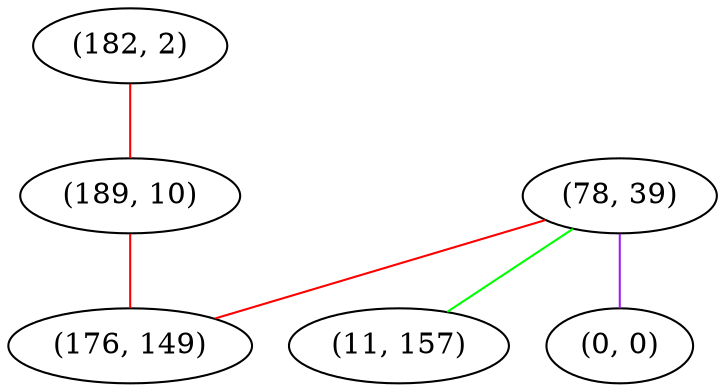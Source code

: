 graph "" {
"(182, 2)";
"(78, 39)";
"(189, 10)";
"(11, 157)";
"(0, 0)";
"(176, 149)";
"(182, 2)" -- "(189, 10)"  [color=red, key=0, weight=1];
"(78, 39)" -- "(0, 0)"  [color=purple, key=0, weight=4];
"(78, 39)" -- "(176, 149)"  [color=red, key=0, weight=1];
"(78, 39)" -- "(11, 157)"  [color=green, key=0, weight=2];
"(189, 10)" -- "(176, 149)"  [color=red, key=0, weight=1];
}
